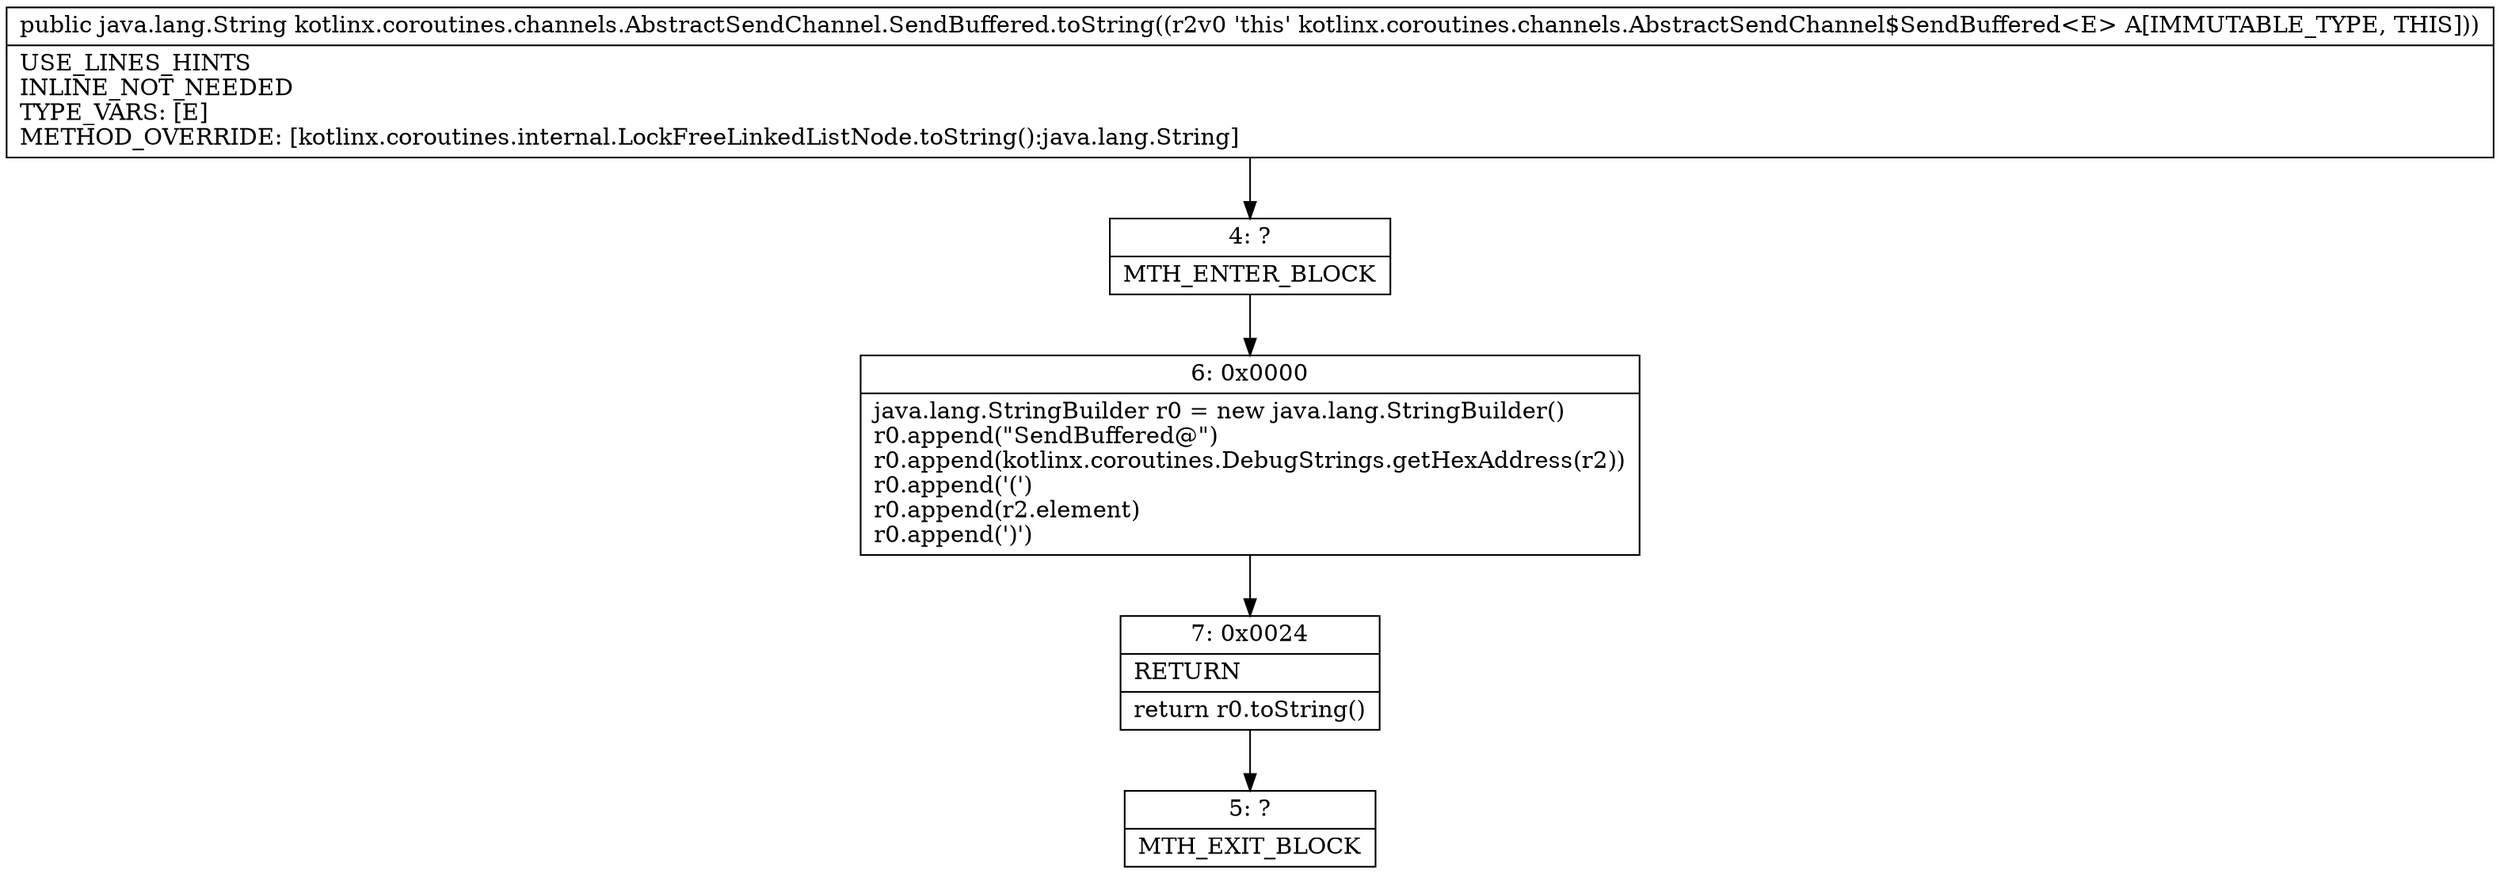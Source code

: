 digraph "CFG forkotlinx.coroutines.channels.AbstractSendChannel.SendBuffered.toString()Ljava\/lang\/String;" {
Node_4 [shape=record,label="{4\:\ ?|MTH_ENTER_BLOCK\l}"];
Node_6 [shape=record,label="{6\:\ 0x0000|java.lang.StringBuilder r0 = new java.lang.StringBuilder()\lr0.append(\"SendBuffered@\")\lr0.append(kotlinx.coroutines.DebugStrings.getHexAddress(r2))\lr0.append('(')\lr0.append(r2.element)\lr0.append(')')\l}"];
Node_7 [shape=record,label="{7\:\ 0x0024|RETURN\l|return r0.toString()\l}"];
Node_5 [shape=record,label="{5\:\ ?|MTH_EXIT_BLOCK\l}"];
MethodNode[shape=record,label="{public java.lang.String kotlinx.coroutines.channels.AbstractSendChannel.SendBuffered.toString((r2v0 'this' kotlinx.coroutines.channels.AbstractSendChannel$SendBuffered\<E\> A[IMMUTABLE_TYPE, THIS]))  | USE_LINES_HINTS\lINLINE_NOT_NEEDED\lTYPE_VARS: [E]\lMETHOD_OVERRIDE: [kotlinx.coroutines.internal.LockFreeLinkedListNode.toString():java.lang.String]\l}"];
MethodNode -> Node_4;Node_4 -> Node_6;
Node_6 -> Node_7;
Node_7 -> Node_5;
}

